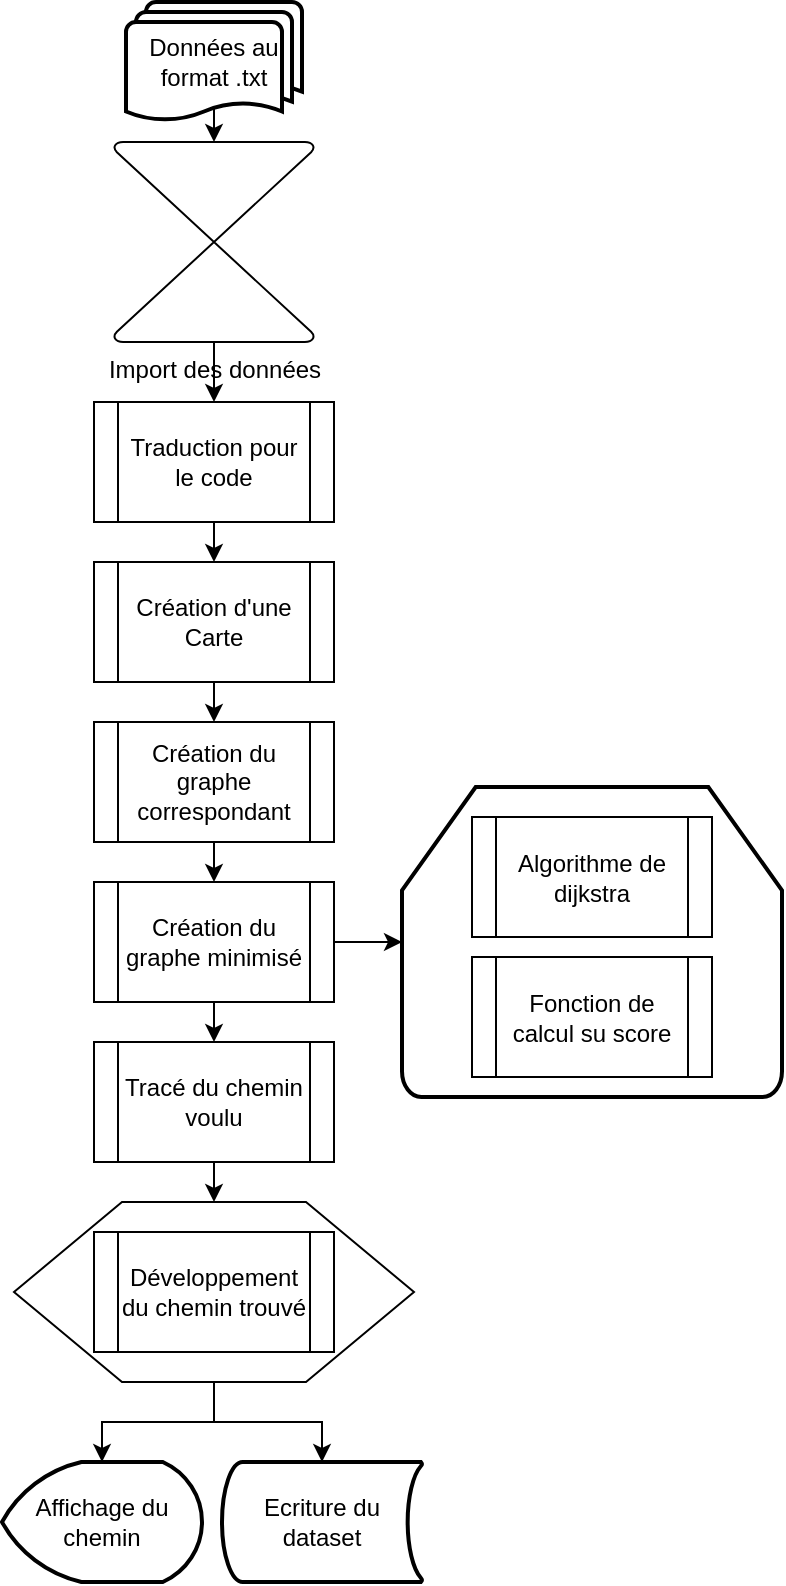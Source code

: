 <mxfile version="21.0.6" type="device"><diagram name="Page-1" id="5_LDA4vvwHfZVO2-mJu0"><mxGraphModel dx="1050" dy="707" grid="1" gridSize="10" guides="1" tooltips="1" connect="1" arrows="1" fold="1" page="1" pageScale="1" pageWidth="827" pageHeight="1169" math="0" shadow="0"><root><mxCell id="0"/><mxCell id="1" parent="0"/><mxCell id="3mMi18R70ja020coiwGO-63" style="edgeStyle=orthogonalEdgeStyle;rounded=0;orthogonalLoop=1;jettySize=auto;html=1;exitX=0.5;exitY=1;exitDx=0;exitDy=0;entryX=0.5;entryY=0;entryDx=0;entryDy=0;" edge="1" parent="1" source="3mMi18R70ja020coiwGO-44" target="3mMi18R70ja020coiwGO-45"><mxGeometry relative="1" as="geometry"/></mxCell><mxCell id="3mMi18R70ja020coiwGO-44" value="Traduction pour le code" style="shape=process;whiteSpace=wrap;html=1;backgroundOutline=1;" vertex="1" parent="1"><mxGeometry x="406" y="290" width="120" height="60" as="geometry"/></mxCell><mxCell id="3mMi18R70ja020coiwGO-66" style="edgeStyle=orthogonalEdgeStyle;rounded=0;orthogonalLoop=1;jettySize=auto;html=1;exitX=0.5;exitY=1;exitDx=0;exitDy=0;entryX=0.5;entryY=0;entryDx=0;entryDy=0;" edge="1" parent="1" source="3mMi18R70ja020coiwGO-45" target="3mMi18R70ja020coiwGO-46"><mxGeometry relative="1" as="geometry"/></mxCell><mxCell id="3mMi18R70ja020coiwGO-45" value="Création d'une Carte" style="shape=process;whiteSpace=wrap;html=1;backgroundOutline=1;" vertex="1" parent="1"><mxGeometry x="406" y="370" width="120" height="60" as="geometry"/></mxCell><mxCell id="3mMi18R70ja020coiwGO-67" style="edgeStyle=orthogonalEdgeStyle;rounded=0;orthogonalLoop=1;jettySize=auto;html=1;exitX=0.5;exitY=1;exitDx=0;exitDy=0;entryX=0.5;entryY=0;entryDx=0;entryDy=0;" edge="1" parent="1" source="3mMi18R70ja020coiwGO-46" target="3mMi18R70ja020coiwGO-47"><mxGeometry relative="1" as="geometry"/></mxCell><mxCell id="3mMi18R70ja020coiwGO-46" value="Création du graphe correspondant" style="shape=process;whiteSpace=wrap;html=1;backgroundOutline=1;" vertex="1" parent="1"><mxGeometry x="406" y="450" width="120" height="60" as="geometry"/></mxCell><mxCell id="3mMi18R70ja020coiwGO-69" style="edgeStyle=orthogonalEdgeStyle;rounded=0;orthogonalLoop=1;jettySize=auto;html=1;exitX=1;exitY=0.5;exitDx=0;exitDy=0;entryX=0;entryY=0.5;entryDx=0;entryDy=0;entryPerimeter=0;" edge="1" parent="1" source="3mMi18R70ja020coiwGO-47" target="3mMi18R70ja020coiwGO-68"><mxGeometry relative="1" as="geometry"/></mxCell><mxCell id="3mMi18R70ja020coiwGO-70" style="edgeStyle=orthogonalEdgeStyle;rounded=0;orthogonalLoop=1;jettySize=auto;html=1;exitX=0.5;exitY=1;exitDx=0;exitDy=0;entryX=0.5;entryY=0;entryDx=0;entryDy=0;" edge="1" parent="1" source="3mMi18R70ja020coiwGO-47" target="3mMi18R70ja020coiwGO-52"><mxGeometry relative="1" as="geometry"/></mxCell><mxCell id="3mMi18R70ja020coiwGO-47" value="Création du graphe minimisé" style="shape=process;whiteSpace=wrap;html=1;backgroundOutline=1;" vertex="1" parent="1"><mxGeometry x="406" y="530" width="120" height="60" as="geometry"/></mxCell><mxCell id="3mMi18R70ja020coiwGO-72" style="edgeStyle=orthogonalEdgeStyle;rounded=0;orthogonalLoop=1;jettySize=auto;html=1;exitX=0.5;exitY=1;exitDx=0;exitDy=0;entryX=0.5;entryY=0;entryDx=0;entryDy=0;" edge="1" parent="1" source="3mMi18R70ja020coiwGO-52" target="3mMi18R70ja020coiwGO-71"><mxGeometry relative="1" as="geometry"/></mxCell><mxCell id="3mMi18R70ja020coiwGO-52" value="Tracé du chemin voulu" style="shape=process;whiteSpace=wrap;html=1;backgroundOutline=1;" vertex="1" parent="1"><mxGeometry x="406" y="610" width="120" height="60" as="geometry"/></mxCell><mxCell id="3mMi18R70ja020coiwGO-60" style="edgeStyle=orthogonalEdgeStyle;rounded=0;orthogonalLoop=1;jettySize=auto;html=1;exitX=0.5;exitY=0.88;exitDx=0;exitDy=0;exitPerimeter=0;entryX=0.5;entryY=0;entryDx=0;entryDy=0;entryPerimeter=0;" edge="1" parent="1" source="3mMi18R70ja020coiwGO-58" target="3mMi18R70ja020coiwGO-59"><mxGeometry relative="1" as="geometry"/></mxCell><mxCell id="3mMi18R70ja020coiwGO-58" value="Données au format .txt" style="strokeWidth=2;html=1;shape=mxgraph.flowchart.multi-document;whiteSpace=wrap;" vertex="1" parent="1"><mxGeometry x="422" y="90" width="88" height="60" as="geometry"/></mxCell><mxCell id="3mMi18R70ja020coiwGO-65" style="edgeStyle=orthogonalEdgeStyle;rounded=0;orthogonalLoop=1;jettySize=auto;html=1;exitX=0.5;exitY=1;exitDx=0;exitDy=0;exitPerimeter=0;entryX=0.5;entryY=0;entryDx=0;entryDy=0;" edge="1" parent="1" source="3mMi18R70ja020coiwGO-59" target="3mMi18R70ja020coiwGO-44"><mxGeometry relative="1" as="geometry"/></mxCell><mxCell id="3mMi18R70ja020coiwGO-59" value="Import des données" style="verticalLabelPosition=bottom;verticalAlign=top;html=1;shape=mxgraph.flowchart.collate;align=center;" vertex="1" parent="1"><mxGeometry x="416" y="160" width="100" height="100" as="geometry"/></mxCell><mxCell id="3mMi18R70ja020coiwGO-68" value="" style="strokeWidth=2;html=1;shape=mxgraph.flowchart.loop_limit;whiteSpace=wrap;" vertex="1" parent="1"><mxGeometry x="560" y="482.5" width="190" height="155" as="geometry"/></mxCell><mxCell id="3mMi18R70ja020coiwGO-48" value="Algorithme de dijkstra" style="shape=process;whiteSpace=wrap;html=1;backgroundOutline=1;" vertex="1" parent="1"><mxGeometry x="595" y="497.5" width="120" height="60" as="geometry"/></mxCell><mxCell id="3mMi18R70ja020coiwGO-49" value="Fonction de calcul su score" style="shape=process;whiteSpace=wrap;html=1;backgroundOutline=1;" vertex="1" parent="1"><mxGeometry x="595" y="567.5" width="120" height="60" as="geometry"/></mxCell><mxCell id="3mMi18R70ja020coiwGO-73" style="edgeStyle=orthogonalEdgeStyle;rounded=0;orthogonalLoop=1;jettySize=auto;html=1;exitX=0.5;exitY=1;exitDx=0;exitDy=0;entryX=0.5;entryY=0;entryDx=0;entryDy=0;entryPerimeter=0;" edge="1" parent="1" source="3mMi18R70ja020coiwGO-71" target="3mMi18R70ja020coiwGO-75"><mxGeometry relative="1" as="geometry"><mxPoint x="300" y="950" as="targetPoint"/></mxGeometry></mxCell><mxCell id="3mMi18R70ja020coiwGO-74" style="edgeStyle=orthogonalEdgeStyle;rounded=0;orthogonalLoop=1;jettySize=auto;html=1;exitX=0.5;exitY=1;exitDx=0;exitDy=0;entryX=0.5;entryY=0;entryDx=0;entryDy=0;entryPerimeter=0;" edge="1" parent="1" source="3mMi18R70ja020coiwGO-71" target="3mMi18R70ja020coiwGO-76"><mxGeometry relative="1" as="geometry"><mxPoint x="570" y="920" as="targetPoint"/></mxGeometry></mxCell><mxCell id="3mMi18R70ja020coiwGO-71" value="" style="verticalLabelPosition=bottom;verticalAlign=top;html=1;shape=hexagon;perimeter=hexagonPerimeter2;arcSize=6;size=0.27;" vertex="1" parent="1"><mxGeometry x="366" y="690" width="200" height="90" as="geometry"/></mxCell><mxCell id="3mMi18R70ja020coiwGO-53" value="Développement du chemin trouvé" style="shape=process;whiteSpace=wrap;html=1;backgroundOutline=1;" vertex="1" parent="1"><mxGeometry x="406" y="705" width="120" height="60" as="geometry"/></mxCell><mxCell id="3mMi18R70ja020coiwGO-75" value="Affichage du chemin" style="strokeWidth=2;html=1;shape=mxgraph.flowchart.display;whiteSpace=wrap;" vertex="1" parent="1"><mxGeometry x="360" y="820" width="100" height="60" as="geometry"/></mxCell><mxCell id="3mMi18R70ja020coiwGO-76" value="Ecriture du dataset" style="strokeWidth=2;html=1;shape=mxgraph.flowchart.stored_data;whiteSpace=wrap;" vertex="1" parent="1"><mxGeometry x="470" y="820" width="100" height="60" as="geometry"/></mxCell></root></mxGraphModel></diagram></mxfile>